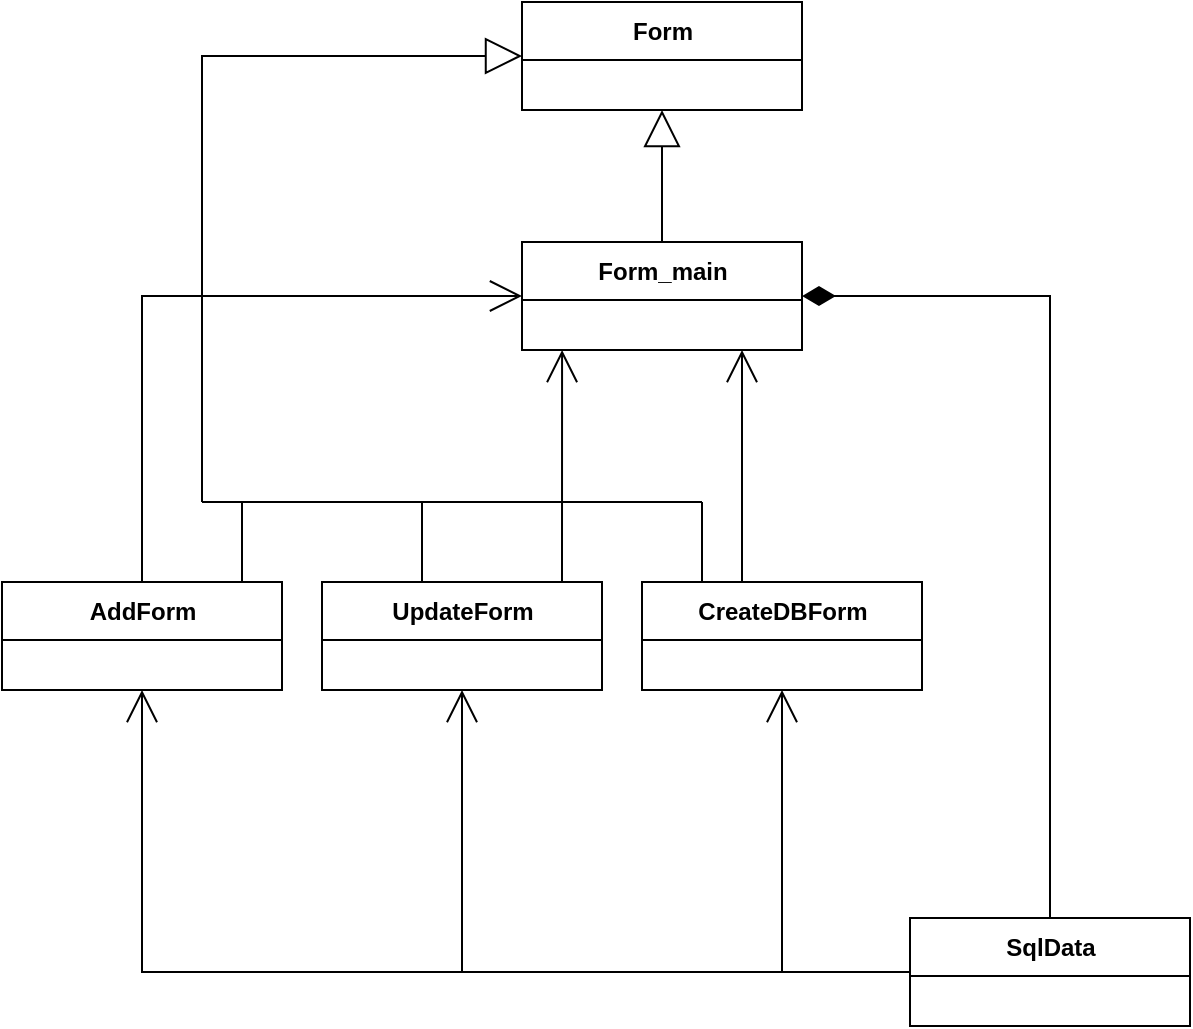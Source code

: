 <mxfile version="17.2.4" type="device"><diagram id="39lXBJYfcQQyalLFb7py" name="Страница 1"><mxGraphModel dx="1808" dy="597" grid="1" gridSize="10" guides="1" tooltips="1" connect="1" arrows="1" fold="1" page="1" pageScale="1" pageWidth="827" pageHeight="1169" math="0" shadow="0"><root><mxCell id="0"/><mxCell id="1" parent="0"/><mxCell id="TGSL4EnoyMG4bhh0Kd08-19" style="edgeStyle=orthogonalEdgeStyle;rounded=0;orthogonalLoop=1;jettySize=auto;html=1;endArrow=none;endFill=0;strokeColor=default;" parent="1" edge="1"><mxGeometry relative="1" as="geometry"><mxPoint x="220" y="180" as="targetPoint"/><mxPoint x="220" y="180" as="sourcePoint"/></mxGeometry></mxCell><mxCell id="TGSL4EnoyMG4bhh0Kd08-4" value="Form" style="swimlane;fontStyle=1;align=center;verticalAlign=middle;childLayout=stackLayout;horizontal=1;startSize=29;horizontalStack=0;resizeParent=1;resizeParentMax=0;resizeLast=0;collapsible=0;marginBottom=0;html=1;" parent="1" vertex="1"><mxGeometry x="150" y="100" width="140" height="54" as="geometry"/></mxCell><mxCell id="TGSL4EnoyMG4bhh0Kd08-7" value="Form_main&lt;br&gt;" style="swimlane;fontStyle=1;align=center;verticalAlign=middle;childLayout=stackLayout;horizontal=1;startSize=29;horizontalStack=0;resizeParent=1;resizeParentMax=0;resizeLast=0;collapsible=0;marginBottom=0;html=1;" parent="1" vertex="1"><mxGeometry x="150" y="220" width="140" height="54" as="geometry"/></mxCell><mxCell id="TGSL4EnoyMG4bhh0Kd08-13" value="AddForm" style="swimlane;fontStyle=1;align=center;verticalAlign=middle;childLayout=stackLayout;horizontal=1;startSize=29;horizontalStack=0;resizeParent=1;resizeParentMax=0;resizeLast=0;collapsible=0;marginBottom=0;html=1;" parent="1" vertex="1"><mxGeometry x="-110" y="390" width="140" height="54" as="geometry"/></mxCell><mxCell id="TGSL4EnoyMG4bhh0Kd08-17" value="" style="endArrow=block;endSize=16;endFill=0;html=1;rounded=0;exitX=0.5;exitY=0;exitDx=0;exitDy=0;entryX=0.5;entryY=1;entryDx=0;entryDy=0;" parent="1" source="TGSL4EnoyMG4bhh0Kd08-7" target="TGSL4EnoyMG4bhh0Kd08-4" edge="1"><mxGeometry x="0.375" y="40" width="160" relative="1" as="geometry"><mxPoint x="360" y="330" as="sourcePoint"/><mxPoint x="240" y="170" as="targetPoint"/><Array as="points"><mxPoint x="220" y="200"/></Array><mxPoint as="offset"/></mxGeometry></mxCell><mxCell id="XgVbxDQoIHnQmByzLD-C-1" value="UpdateForm" style="swimlane;fontStyle=1;align=center;verticalAlign=middle;childLayout=stackLayout;horizontal=1;startSize=29;horizontalStack=0;resizeParent=1;resizeParentMax=0;resizeLast=0;collapsible=0;marginBottom=0;html=1;" vertex="1" parent="1"><mxGeometry x="50" y="390" width="140" height="54" as="geometry"/></mxCell><mxCell id="XgVbxDQoIHnQmByzLD-C-2" value="CreateDBForm" style="swimlane;fontStyle=1;align=center;verticalAlign=middle;childLayout=stackLayout;horizontal=1;startSize=29;horizontalStack=0;resizeParent=1;resizeParentMax=0;resizeLast=0;collapsible=0;marginBottom=0;html=1;direction=east;" vertex="1" parent="1"><mxGeometry x="210" y="390" width="140" height="54" as="geometry"/></mxCell><mxCell id="XgVbxDQoIHnQmByzLD-C-3" value="" style="endArrow=none;html=1;endSize=12;startArrow=open;startSize=14;startFill=0;edgeStyle=orthogonalEdgeStyle;align=left;verticalAlign=bottom;rounded=0;entryX=0.5;entryY=0;entryDx=0;entryDy=0;endFill=0;" edge="1" parent="1" target="XgVbxDQoIHnQmByzLD-C-2"><mxGeometry x="0.277" y="12" relative="1" as="geometry"><mxPoint x="260" y="274" as="sourcePoint"/><mxPoint x="420" y="380" as="targetPoint"/><Array as="points"><mxPoint x="260" y="390"/></Array><mxPoint as="offset"/></mxGeometry></mxCell><mxCell id="XgVbxDQoIHnQmByzLD-C-4" value="" style="endArrow=none;html=1;endSize=12;startArrow=open;startSize=14;startFill=0;edgeStyle=orthogonalEdgeStyle;align=left;verticalAlign=bottom;rounded=0;exitX=0;exitY=0.5;exitDx=0;exitDy=0;entryX=0.5;entryY=0;entryDx=0;entryDy=0;endFill=0;" edge="1" parent="1" source="TGSL4EnoyMG4bhh0Kd08-7" target="TGSL4EnoyMG4bhh0Kd08-13"><mxGeometry x="0.277" y="12" relative="1" as="geometry"><mxPoint x="300" y="257" as="sourcePoint"/><mxPoint x="424" y="400" as="targetPoint"/><mxPoint as="offset"/></mxGeometry></mxCell><mxCell id="XgVbxDQoIHnQmByzLD-C-7" value="SqlData" style="swimlane;fontStyle=1;align=center;verticalAlign=middle;childLayout=stackLayout;horizontal=1;startSize=29;horizontalStack=0;resizeParent=1;resizeParentMax=0;resizeLast=0;collapsible=0;marginBottom=0;html=1;" vertex="1" parent="1"><mxGeometry x="344" y="558" width="140" height="54" as="geometry"/></mxCell><mxCell id="XgVbxDQoIHnQmByzLD-C-8" value="" style="endArrow=none;html=1;endSize=12;startArrow=diamondThin;startSize=14;startFill=1;edgeStyle=orthogonalEdgeStyle;align=left;verticalAlign=bottom;rounded=0;entryX=0.5;entryY=0;entryDx=0;entryDy=0;endFill=0;exitX=1;exitY=0.5;exitDx=0;exitDy=0;" edge="1" parent="1" source="TGSL4EnoyMG4bhh0Kd08-7" target="XgVbxDQoIHnQmByzLD-C-7"><mxGeometry x="0.277" y="12" relative="1" as="geometry"><mxPoint x="290" y="270" as="sourcePoint"/><mxPoint x="410" y="390" as="targetPoint"/><mxPoint as="offset"/></mxGeometry></mxCell><mxCell id="XgVbxDQoIHnQmByzLD-C-9" value="" style="endArrow=block;endSize=16;endFill=0;html=1;rounded=0;entryX=0;entryY=0.5;entryDx=0;entryDy=0;" edge="1" parent="1" target="TGSL4EnoyMG4bhh0Kd08-4"><mxGeometry x="0.375" y="40" width="160" relative="1" as="geometry"><mxPoint x="-10" y="350" as="sourcePoint"/><mxPoint x="230" y="164" as="targetPoint"/><Array as="points"><mxPoint x="-10" y="127"/></Array><mxPoint as="offset"/></mxGeometry></mxCell><mxCell id="XgVbxDQoIHnQmByzLD-C-12" value="" style="endArrow=none;html=1;rounded=0;" edge="1" parent="1"><mxGeometry width="50" height="50" relative="1" as="geometry"><mxPoint x="-10" y="350" as="sourcePoint"/><mxPoint x="240" y="350" as="targetPoint"/></mxGeometry></mxCell><mxCell id="XgVbxDQoIHnQmByzLD-C-13" value="" style="endArrow=none;html=1;rounded=0;" edge="1" parent="1"><mxGeometry width="50" height="50" relative="1" as="geometry"><mxPoint x="240" y="390" as="sourcePoint"/><mxPoint x="240" y="350" as="targetPoint"/></mxGeometry></mxCell><mxCell id="XgVbxDQoIHnQmByzLD-C-15" value="" style="endArrow=none;html=1;rounded=0;" edge="1" parent="1"><mxGeometry width="50" height="50" relative="1" as="geometry"><mxPoint x="100" y="390" as="sourcePoint"/><mxPoint x="100" y="350" as="targetPoint"/></mxGeometry></mxCell><mxCell id="XgVbxDQoIHnQmByzLD-C-17" value="" style="endArrow=none;html=1;rounded=0;" edge="1" parent="1"><mxGeometry width="50" height="50" relative="1" as="geometry"><mxPoint x="10" y="390" as="sourcePoint"/><mxPoint x="10" y="350" as="targetPoint"/></mxGeometry></mxCell><mxCell id="XgVbxDQoIHnQmByzLD-C-18" value="" style="endArrow=none;html=1;endSize=12;startArrow=open;startSize=14;startFill=0;edgeStyle=orthogonalEdgeStyle;align=left;verticalAlign=bottom;rounded=0;exitX=0.5;exitY=1;exitDx=0;exitDy=0;entryX=0.5;entryY=0;entryDx=0;entryDy=0;endFill=0;" edge="1" parent="1"><mxGeometry x="0.277" y="12" relative="1" as="geometry"><mxPoint x="170.034" y="274.0" as="sourcePoint"/><mxPoint x="190.0" y="390.0" as="targetPoint"/><Array as="points"><mxPoint x="170" y="390"/></Array><mxPoint as="offset"/></mxGeometry></mxCell><mxCell id="XgVbxDQoIHnQmByzLD-C-19" value="" style="endArrow=none;html=1;endSize=12;startArrow=open;startSize=14;startFill=0;edgeStyle=orthogonalEdgeStyle;align=left;verticalAlign=bottom;rounded=0;entryX=0;entryY=0.5;entryDx=0;entryDy=0;endFill=0;exitX=0.5;exitY=1;exitDx=0;exitDy=0;" edge="1" parent="1" source="TGSL4EnoyMG4bhh0Kd08-13" target="XgVbxDQoIHnQmByzLD-C-7"><mxGeometry x="0.277" y="12" relative="1" as="geometry"><mxPoint x="10.0" y="540" as="sourcePoint"/><mxPoint x="134" y="851" as="targetPoint"/><mxPoint as="offset"/></mxGeometry></mxCell><mxCell id="XgVbxDQoIHnQmByzLD-C-20" value="" style="endArrow=none;html=1;endSize=12;startArrow=open;startSize=14;startFill=0;edgeStyle=orthogonalEdgeStyle;align=left;verticalAlign=bottom;rounded=0;entryX=0;entryY=0.5;entryDx=0;entryDy=0;endFill=0;exitX=0.5;exitY=1;exitDx=0;exitDy=0;" edge="1" parent="1" source="XgVbxDQoIHnQmByzLD-C-1" target="XgVbxDQoIHnQmByzLD-C-7"><mxGeometry x="0.277" y="12" relative="1" as="geometry"><mxPoint x="120" y="450" as="sourcePoint"/><mxPoint x="354" y="595" as="targetPoint"/><mxPoint as="offset"/></mxGeometry></mxCell><mxCell id="XgVbxDQoIHnQmByzLD-C-21" value="" style="endArrow=none;html=1;endSize=12;startArrow=open;startSize=14;startFill=0;edgeStyle=orthogonalEdgeStyle;align=left;verticalAlign=bottom;rounded=0;entryX=0;entryY=0.5;entryDx=0;entryDy=0;endFill=0;exitX=0.5;exitY=1;exitDx=0;exitDy=0;" edge="1" parent="1" source="XgVbxDQoIHnQmByzLD-C-2" target="XgVbxDQoIHnQmByzLD-C-7"><mxGeometry x="0.277" y="12" relative="1" as="geometry"><mxPoint x="130.0" y="454" as="sourcePoint"/><mxPoint x="354" y="595" as="targetPoint"/><mxPoint as="offset"/></mxGeometry></mxCell></root></mxGraphModel></diagram></mxfile>